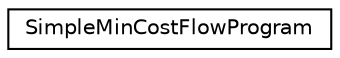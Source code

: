 digraph "Graphical Class Hierarchy"
{
 // LATEX_PDF_SIZE
  edge [fontname="Helvetica",fontsize="10",labelfontname="Helvetica",labelfontsize="10"];
  node [fontname="Helvetica",fontsize="10",shape=record];
  rankdir="LR";
  Node0 [label="SimpleMinCostFlowProgram",height=0.2,width=0.4,color="black", fillcolor="white", style="filled",URL="$classSimpleMinCostFlowProgram.html",tooltip=" "];
}
